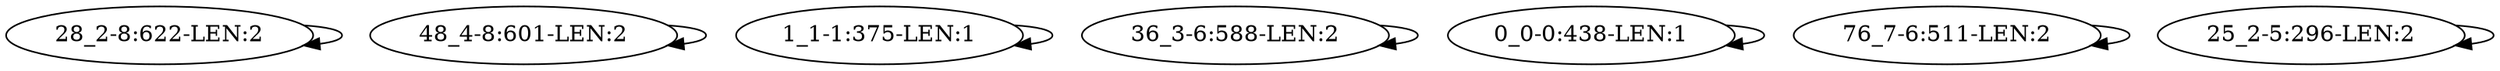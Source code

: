 digraph G {
    "28_2-8:622-LEN:2" -> "28_2-8:622-LEN:2";
    "48_4-8:601-LEN:2" -> "48_4-8:601-LEN:2";
    "1_1-1:375-LEN:1" -> "1_1-1:375-LEN:1";
    "36_3-6:588-LEN:2" -> "36_3-6:588-LEN:2";
    "0_0-0:438-LEN:1" -> "0_0-0:438-LEN:1";
    "76_7-6:511-LEN:2" -> "76_7-6:511-LEN:2";
    "25_2-5:296-LEN:2" -> "25_2-5:296-LEN:2";
}
